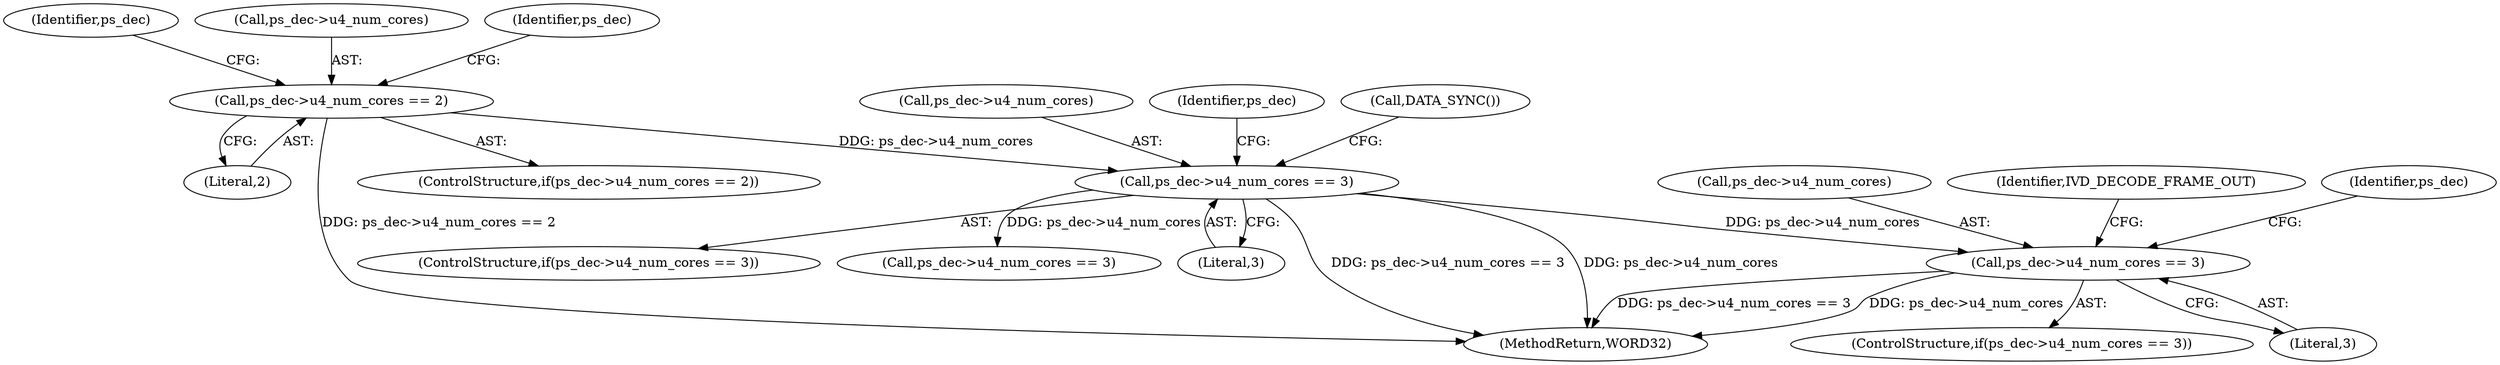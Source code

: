 digraph "0_Android_7554755536019e439433c515eeb44e701fb3bfb2@pointer" {
"1001974" [label="(Call,ps_dec->u4_num_cores == 3)"];
"1001697" [label="(Call,ps_dec->u4_num_cores == 3)"];
"1001600" [label="(Call,ps_dec->u4_num_cores == 2)"];
"1001600" [label="(Call,ps_dec->u4_num_cores == 2)"];
"1001697" [label="(Call,ps_dec->u4_num_cores == 3)"];
"1001973" [label="(ControlStructure,if(ps_dec->u4_num_cores == 3))"];
"1001975" [label="(Call,ps_dec->u4_num_cores)"];
"1001986" [label="(Identifier,IVD_DECODE_FRAME_OUT)"];
"1001698" [label="(Call,ps_dec->u4_num_cores)"];
"1001704" [label="(Identifier,ps_dec)"];
"1001695" [label="(Identifier,ps_dec)"];
"1001601" [label="(Call,ps_dec->u4_num_cores)"];
"1001974" [label="(Call,ps_dec->u4_num_cores == 3)"];
"1002142" [label="(MethodReturn,WORD32)"];
"1001701" [label="(Literal,3)"];
"1001599" [label="(ControlStructure,if(ps_dec->u4_num_cores == 2))"];
"1001604" [label="(Literal,2)"];
"1001696" [label="(ControlStructure,if(ps_dec->u4_num_cores == 3))"];
"1001796" [label="(Call,ps_dec->u4_num_cores == 3)"];
"1001705" [label="(Call,DATA_SYNC())"];
"1001610" [label="(Identifier,ps_dec)"];
"1001981" [label="(Identifier,ps_dec)"];
"1001978" [label="(Literal,3)"];
"1001974" -> "1001973"  [label="AST: "];
"1001974" -> "1001978"  [label="CFG: "];
"1001975" -> "1001974"  [label="AST: "];
"1001978" -> "1001974"  [label="AST: "];
"1001981" -> "1001974"  [label="CFG: "];
"1001986" -> "1001974"  [label="CFG: "];
"1001974" -> "1002142"  [label="DDG: ps_dec->u4_num_cores == 3"];
"1001974" -> "1002142"  [label="DDG: ps_dec->u4_num_cores"];
"1001697" -> "1001974"  [label="DDG: ps_dec->u4_num_cores"];
"1001697" -> "1001696"  [label="AST: "];
"1001697" -> "1001701"  [label="CFG: "];
"1001698" -> "1001697"  [label="AST: "];
"1001701" -> "1001697"  [label="AST: "];
"1001704" -> "1001697"  [label="CFG: "];
"1001705" -> "1001697"  [label="CFG: "];
"1001697" -> "1002142"  [label="DDG: ps_dec->u4_num_cores == 3"];
"1001697" -> "1002142"  [label="DDG: ps_dec->u4_num_cores"];
"1001600" -> "1001697"  [label="DDG: ps_dec->u4_num_cores"];
"1001697" -> "1001796"  [label="DDG: ps_dec->u4_num_cores"];
"1001600" -> "1001599"  [label="AST: "];
"1001600" -> "1001604"  [label="CFG: "];
"1001601" -> "1001600"  [label="AST: "];
"1001604" -> "1001600"  [label="AST: "];
"1001610" -> "1001600"  [label="CFG: "];
"1001695" -> "1001600"  [label="CFG: "];
"1001600" -> "1002142"  [label="DDG: ps_dec->u4_num_cores == 2"];
}
